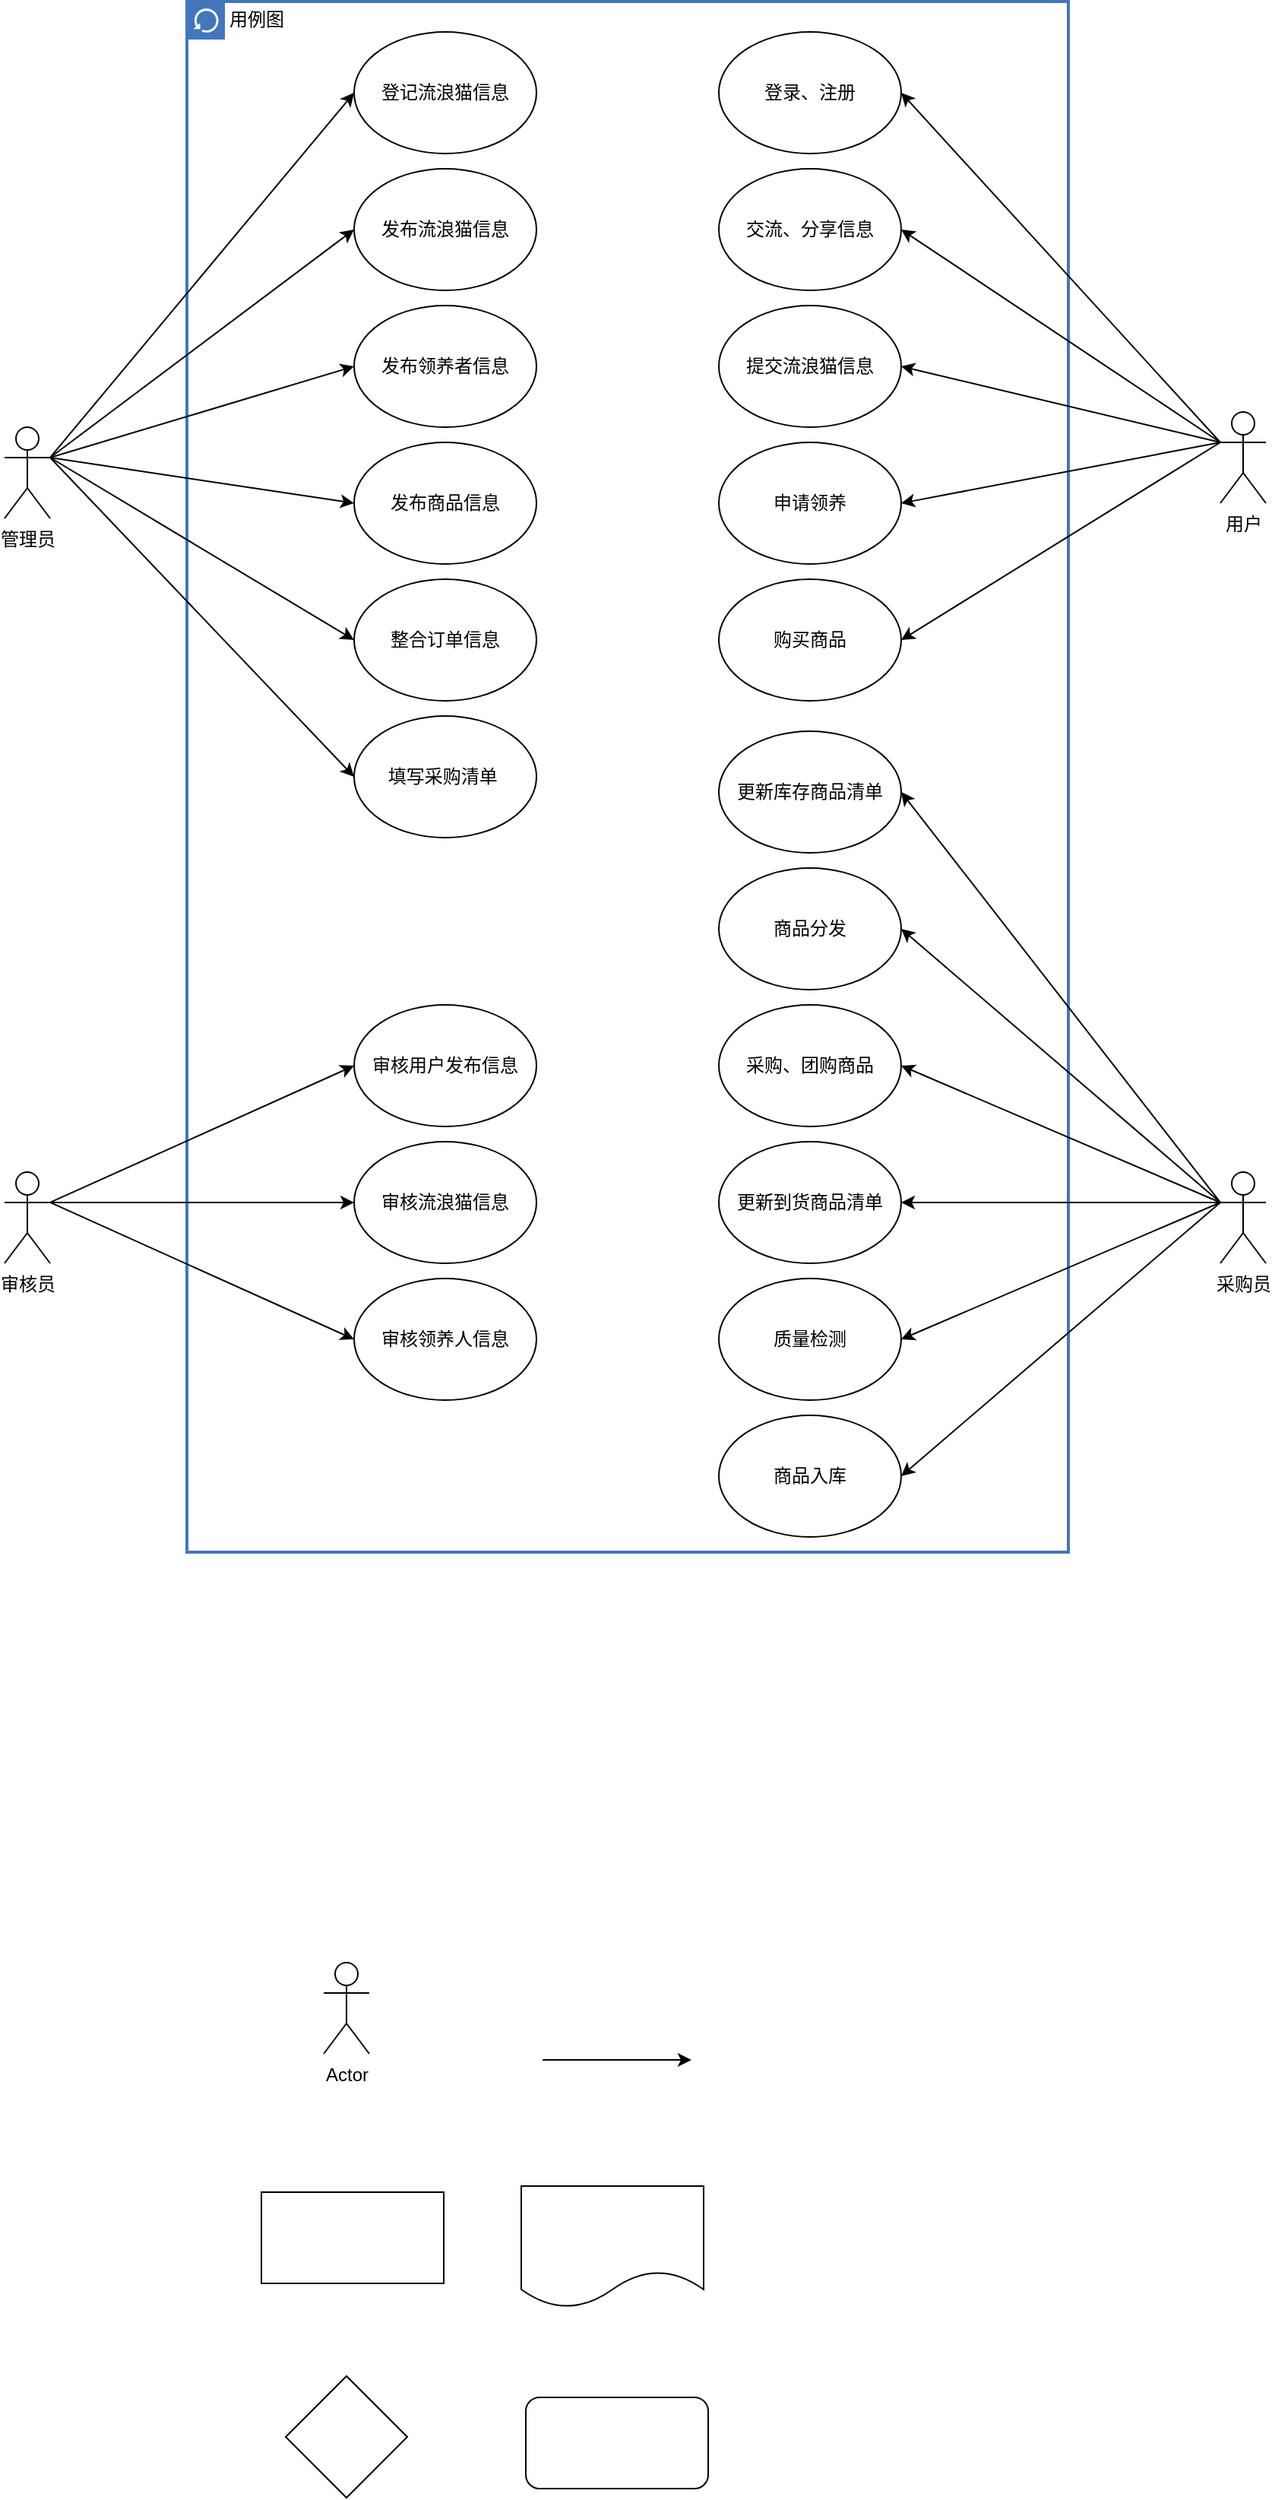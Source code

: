 <mxfile version="22.1.7" type="github">
  <diagram name="Page-1" id="74e2e168-ea6b-b213-b513-2b3c1d86103e">
    <mxGraphModel dx="674" dy="1521" grid="0" gridSize="10" guides="1" tooltips="1" connect="1" arrows="1" fold="1" page="1" pageScale="1" pageWidth="1100" pageHeight="850" background="none" math="0" shadow="0">
      <root>
        <mxCell id="0" />
        <mxCell id="1" parent="0" />
        <mxCell id="gNcCsbQKsaVJ5BiIyDdV-1" value="管理员" style="shape=umlActor;verticalLabelPosition=bottom;verticalAlign=top;html=1;outlineConnect=0;" parent="1" vertex="1">
          <mxGeometry x="140" y="280" width="30" height="60" as="geometry" />
        </mxCell>
        <mxCell id="gNcCsbQKsaVJ5BiIyDdV-2" value="审核员" style="shape=umlActor;verticalLabelPosition=bottom;verticalAlign=top;html=1;outlineConnect=0;" parent="1" vertex="1">
          <mxGeometry x="140" y="770" width="30" height="60" as="geometry" />
        </mxCell>
        <mxCell id="gNcCsbQKsaVJ5BiIyDdV-3" value="用户" style="shape=umlActor;verticalLabelPosition=bottom;verticalAlign=top;html=1;outlineConnect=0;" parent="1" vertex="1">
          <mxGeometry x="940" y="270" width="30" height="60" as="geometry" />
        </mxCell>
        <mxCell id="gNcCsbQKsaVJ5BiIyDdV-4" value="采购员" style="shape=umlActor;verticalLabelPosition=bottom;verticalAlign=top;html=1;outlineConnect=0;" parent="1" vertex="1">
          <mxGeometry x="940" y="770" width="30" height="60" as="geometry" />
        </mxCell>
        <mxCell id="gNcCsbQKsaVJ5BiIyDdV-9" value="用例图" style="shape=mxgraph.ibm.box;prType=classic;fontStyle=0;verticalAlign=top;align=left;spacingLeft=32;spacingTop=4;fillColor=none;rounded=0;whiteSpace=wrap;html=1;strokeColor=#4376BB;strokeWidth=2;dashed=0;container=1;spacing=-4;collapsible=0;expand=0;recursiveResize=0;" parent="1" vertex="1">
          <mxGeometry x="260" width="580" height="1020" as="geometry" />
        </mxCell>
        <mxCell id="gNcCsbQKsaVJ5BiIyDdV-13" value="登记流浪猫信息" style="ellipse;whiteSpace=wrap;html=1;" parent="gNcCsbQKsaVJ5BiIyDdV-9" vertex="1">
          <mxGeometry x="110" y="20" width="120" height="80" as="geometry" />
        </mxCell>
        <mxCell id="gNcCsbQKsaVJ5BiIyDdV-14" value="发布流浪猫信息" style="ellipse;whiteSpace=wrap;html=1;" parent="gNcCsbQKsaVJ5BiIyDdV-9" vertex="1">
          <mxGeometry x="110" y="110" width="120" height="80" as="geometry" />
        </mxCell>
        <mxCell id="gNcCsbQKsaVJ5BiIyDdV-18" value="发布领养者信息" style="ellipse;whiteSpace=wrap;html=1;" parent="gNcCsbQKsaVJ5BiIyDdV-9" vertex="1">
          <mxGeometry x="110" y="200" width="120" height="80" as="geometry" />
        </mxCell>
        <mxCell id="gNcCsbQKsaVJ5BiIyDdV-19" value="发布商品信息" style="ellipse;whiteSpace=wrap;html=1;" parent="gNcCsbQKsaVJ5BiIyDdV-9" vertex="1">
          <mxGeometry x="110" y="290" width="120" height="80" as="geometry" />
        </mxCell>
        <mxCell id="gNcCsbQKsaVJ5BiIyDdV-20" value="整合订单信息" style="ellipse;whiteSpace=wrap;html=1;" parent="gNcCsbQKsaVJ5BiIyDdV-9" vertex="1">
          <mxGeometry x="110" y="380" width="120" height="80" as="geometry" />
        </mxCell>
        <mxCell id="gNcCsbQKsaVJ5BiIyDdV-21" value="填写采购清单&amp;nbsp;" style="ellipse;whiteSpace=wrap;html=1;" parent="gNcCsbQKsaVJ5BiIyDdV-9" vertex="1">
          <mxGeometry x="110" y="470" width="120" height="80" as="geometry" />
        </mxCell>
        <mxCell id="gNcCsbQKsaVJ5BiIyDdV-34" value="审核用户发布信息" style="ellipse;whiteSpace=wrap;html=1;" parent="gNcCsbQKsaVJ5BiIyDdV-9" vertex="1">
          <mxGeometry x="110" y="660" width="120" height="80" as="geometry" />
        </mxCell>
        <mxCell id="gNcCsbQKsaVJ5BiIyDdV-37" value="审核流浪猫信息" style="ellipse;whiteSpace=wrap;html=1;" parent="gNcCsbQKsaVJ5BiIyDdV-9" vertex="1">
          <mxGeometry x="110" y="750" width="120" height="80" as="geometry" />
        </mxCell>
        <mxCell id="gNcCsbQKsaVJ5BiIyDdV-38" value="审核领养人信息" style="ellipse;whiteSpace=wrap;html=1;" parent="gNcCsbQKsaVJ5BiIyDdV-9" vertex="1">
          <mxGeometry x="110" y="840" width="120" height="80" as="geometry" />
        </mxCell>
        <mxCell id="gNcCsbQKsaVJ5BiIyDdV-42" value="登录、注册" style="ellipse;whiteSpace=wrap;html=1;" parent="gNcCsbQKsaVJ5BiIyDdV-9" vertex="1">
          <mxGeometry x="350" y="20" width="120" height="80" as="geometry" />
        </mxCell>
        <mxCell id="gNcCsbQKsaVJ5BiIyDdV-43" value="交流、分享信息" style="ellipse;whiteSpace=wrap;html=1;" parent="gNcCsbQKsaVJ5BiIyDdV-9" vertex="1">
          <mxGeometry x="350" y="110" width="120" height="80" as="geometry" />
        </mxCell>
        <mxCell id="gNcCsbQKsaVJ5BiIyDdV-44" value="提交流浪猫信息" style="ellipse;whiteSpace=wrap;html=1;" parent="gNcCsbQKsaVJ5BiIyDdV-9" vertex="1">
          <mxGeometry x="350" y="200" width="120" height="80" as="geometry" />
        </mxCell>
        <mxCell id="gNcCsbQKsaVJ5BiIyDdV-45" value="申请领养" style="ellipse;whiteSpace=wrap;html=1;" parent="gNcCsbQKsaVJ5BiIyDdV-9" vertex="1">
          <mxGeometry x="350" y="290" width="120" height="80" as="geometry" />
        </mxCell>
        <mxCell id="gNcCsbQKsaVJ5BiIyDdV-47" value="购买商品" style="ellipse;whiteSpace=wrap;html=1;" parent="gNcCsbQKsaVJ5BiIyDdV-9" vertex="1">
          <mxGeometry x="350" y="380" width="120" height="80" as="geometry" />
        </mxCell>
        <mxCell id="gNcCsbQKsaVJ5BiIyDdV-57" value="采购、团购商品" style="ellipse;whiteSpace=wrap;html=1;" parent="gNcCsbQKsaVJ5BiIyDdV-9" vertex="1">
          <mxGeometry x="350" y="660" width="120" height="80" as="geometry" />
        </mxCell>
        <mxCell id="gNcCsbQKsaVJ5BiIyDdV-58" value="更新到货商品清单" style="ellipse;whiteSpace=wrap;html=1;" parent="gNcCsbQKsaVJ5BiIyDdV-9" vertex="1">
          <mxGeometry x="350" y="750" width="120" height="80" as="geometry" />
        </mxCell>
        <mxCell id="gNcCsbQKsaVJ5BiIyDdV-59" value="质量检测" style="ellipse;whiteSpace=wrap;html=1;" parent="gNcCsbQKsaVJ5BiIyDdV-9" vertex="1">
          <mxGeometry x="350" y="840" width="120" height="80" as="geometry" />
        </mxCell>
        <mxCell id="gNcCsbQKsaVJ5BiIyDdV-60" value="商品入库" style="ellipse;whiteSpace=wrap;html=1;" parent="gNcCsbQKsaVJ5BiIyDdV-9" vertex="1">
          <mxGeometry x="350" y="930" width="120" height="80" as="geometry" />
        </mxCell>
        <mxCell id="XzpkJVxkmOIdcj5frzw8-1" value="商品分发" style="ellipse;whiteSpace=wrap;html=1;" vertex="1" parent="gNcCsbQKsaVJ5BiIyDdV-9">
          <mxGeometry x="350" y="570" width="120" height="80" as="geometry" />
        </mxCell>
        <mxCell id="XzpkJVxkmOIdcj5frzw8-2" value="更新库存商品清单" style="ellipse;whiteSpace=wrap;html=1;" vertex="1" parent="gNcCsbQKsaVJ5BiIyDdV-9">
          <mxGeometry x="350" y="480" width="120" height="80" as="geometry" />
        </mxCell>
        <mxCell id="gNcCsbQKsaVJ5BiIyDdV-24" value="" style="endArrow=classic;html=1;rounded=0;exitX=1;exitY=0.333;exitDx=0;exitDy=0;exitPerimeter=0;entryX=0;entryY=0.5;entryDx=0;entryDy=0;" parent="1" source="gNcCsbQKsaVJ5BiIyDdV-1" target="gNcCsbQKsaVJ5BiIyDdV-13" edge="1">
          <mxGeometry width="50" height="50" relative="1" as="geometry">
            <mxPoint x="600" y="570" as="sourcePoint" />
            <mxPoint x="610" y="500" as="targetPoint" />
          </mxGeometry>
        </mxCell>
        <mxCell id="gNcCsbQKsaVJ5BiIyDdV-25" value="" style="endArrow=classic;html=1;rounded=0;exitX=1;exitY=0.333;exitDx=0;exitDy=0;exitPerimeter=0;entryX=0;entryY=0.5;entryDx=0;entryDy=0;" parent="1" source="gNcCsbQKsaVJ5BiIyDdV-1" target="gNcCsbQKsaVJ5BiIyDdV-14" edge="1">
          <mxGeometry width="50" height="50" relative="1" as="geometry">
            <mxPoint x="600" y="570" as="sourcePoint" />
            <mxPoint x="650" y="520" as="targetPoint" />
          </mxGeometry>
        </mxCell>
        <mxCell id="gNcCsbQKsaVJ5BiIyDdV-26" value="" style="endArrow=classic;html=1;rounded=0;entryX=0;entryY=0.5;entryDx=0;entryDy=0;" parent="1" target="gNcCsbQKsaVJ5BiIyDdV-18" edge="1">
          <mxGeometry width="50" height="50" relative="1" as="geometry">
            <mxPoint x="170" y="300" as="sourcePoint" />
            <mxPoint x="650" y="520" as="targetPoint" />
          </mxGeometry>
        </mxCell>
        <mxCell id="gNcCsbQKsaVJ5BiIyDdV-27" value="" style="endArrow=classic;html=1;rounded=0;entryX=0;entryY=0.5;entryDx=0;entryDy=0;" parent="1" target="gNcCsbQKsaVJ5BiIyDdV-19" edge="1">
          <mxGeometry width="50" height="50" relative="1" as="geometry">
            <mxPoint x="170" y="300" as="sourcePoint" />
            <mxPoint x="650" y="520" as="targetPoint" />
          </mxGeometry>
        </mxCell>
        <mxCell id="gNcCsbQKsaVJ5BiIyDdV-28" value="" style="endArrow=classic;html=1;rounded=0;entryX=0;entryY=0.5;entryDx=0;entryDy=0;" parent="1" target="gNcCsbQKsaVJ5BiIyDdV-20" edge="1">
          <mxGeometry width="50" height="50" relative="1" as="geometry">
            <mxPoint x="170" y="300" as="sourcePoint" />
            <mxPoint x="650" y="520" as="targetPoint" />
          </mxGeometry>
        </mxCell>
        <mxCell id="gNcCsbQKsaVJ5BiIyDdV-29" value="" style="endArrow=classic;html=1;rounded=0;entryX=0;entryY=0.5;entryDx=0;entryDy=0;" parent="1" target="gNcCsbQKsaVJ5BiIyDdV-21" edge="1">
          <mxGeometry width="50" height="50" relative="1" as="geometry">
            <mxPoint x="170" y="300" as="sourcePoint" />
            <mxPoint x="650" y="520" as="targetPoint" />
          </mxGeometry>
        </mxCell>
        <mxCell id="gNcCsbQKsaVJ5BiIyDdV-39" value="" style="endArrow=classic;html=1;rounded=0;exitX=1;exitY=0.333;exitDx=0;exitDy=0;exitPerimeter=0;entryX=0;entryY=0.5;entryDx=0;entryDy=0;" parent="1" source="gNcCsbQKsaVJ5BiIyDdV-2" target="gNcCsbQKsaVJ5BiIyDdV-34" edge="1">
          <mxGeometry width="50" height="50" relative="1" as="geometry">
            <mxPoint x="810" y="1120" as="sourcePoint" />
            <mxPoint x="860" y="1070" as="targetPoint" />
          </mxGeometry>
        </mxCell>
        <mxCell id="gNcCsbQKsaVJ5BiIyDdV-40" value="" style="endArrow=classic;html=1;rounded=0;exitX=1;exitY=0.333;exitDx=0;exitDy=0;exitPerimeter=0;entryX=0;entryY=0.5;entryDx=0;entryDy=0;" parent="1" source="gNcCsbQKsaVJ5BiIyDdV-2" target="gNcCsbQKsaVJ5BiIyDdV-37" edge="1">
          <mxGeometry width="50" height="50" relative="1" as="geometry">
            <mxPoint x="810" y="1120" as="sourcePoint" />
            <mxPoint x="860" y="1070" as="targetPoint" />
          </mxGeometry>
        </mxCell>
        <mxCell id="gNcCsbQKsaVJ5BiIyDdV-41" value="" style="endArrow=classic;html=1;rounded=0;exitX=1;exitY=0.333;exitDx=0;exitDy=0;exitPerimeter=0;entryX=0;entryY=0.5;entryDx=0;entryDy=0;" parent="1" source="gNcCsbQKsaVJ5BiIyDdV-2" target="gNcCsbQKsaVJ5BiIyDdV-38" edge="1">
          <mxGeometry width="50" height="50" relative="1" as="geometry">
            <mxPoint x="540" y="950" as="sourcePoint" />
            <mxPoint x="590" y="900" as="targetPoint" />
          </mxGeometry>
        </mxCell>
        <mxCell id="gNcCsbQKsaVJ5BiIyDdV-51" value="" style="endArrow=classic;html=1;rounded=0;entryX=1;entryY=0.5;entryDx=0;entryDy=0;" parent="1" target="gNcCsbQKsaVJ5BiIyDdV-47" edge="1">
          <mxGeometry width="50" height="50" relative="1" as="geometry">
            <mxPoint x="940" y="290" as="sourcePoint" />
            <mxPoint x="1090" y="460" as="targetPoint" />
          </mxGeometry>
        </mxCell>
        <mxCell id="gNcCsbQKsaVJ5BiIyDdV-53" value="" style="endArrow=classic;html=1;rounded=0;entryX=1;entryY=0.5;entryDx=0;entryDy=0;exitX=0;exitY=0.333;exitDx=0;exitDy=0;exitPerimeter=0;" parent="1" source="gNcCsbQKsaVJ5BiIyDdV-3" target="gNcCsbQKsaVJ5BiIyDdV-45" edge="1">
          <mxGeometry width="50" height="50" relative="1" as="geometry">
            <mxPoint x="1040" y="510" as="sourcePoint" />
            <mxPoint x="1090" y="460" as="targetPoint" />
          </mxGeometry>
        </mxCell>
        <mxCell id="gNcCsbQKsaVJ5BiIyDdV-54" value="" style="endArrow=classic;html=1;rounded=0;entryX=1;entryY=0.5;entryDx=0;entryDy=0;exitX=0;exitY=0.333;exitDx=0;exitDy=0;exitPerimeter=0;" parent="1" source="gNcCsbQKsaVJ5BiIyDdV-3" target="gNcCsbQKsaVJ5BiIyDdV-44" edge="1">
          <mxGeometry width="50" height="50" relative="1" as="geometry">
            <mxPoint x="1040" y="510" as="sourcePoint" />
            <mxPoint x="1090" y="460" as="targetPoint" />
          </mxGeometry>
        </mxCell>
        <mxCell id="gNcCsbQKsaVJ5BiIyDdV-55" value="" style="endArrow=classic;html=1;rounded=0;entryX=1;entryY=0.5;entryDx=0;entryDy=0;exitX=0;exitY=0.333;exitDx=0;exitDy=0;exitPerimeter=0;" parent="1" source="gNcCsbQKsaVJ5BiIyDdV-3" target="gNcCsbQKsaVJ5BiIyDdV-43" edge="1">
          <mxGeometry width="50" height="50" relative="1" as="geometry">
            <mxPoint x="1040" y="510" as="sourcePoint" />
            <mxPoint x="1090" y="460" as="targetPoint" />
          </mxGeometry>
        </mxCell>
        <mxCell id="gNcCsbQKsaVJ5BiIyDdV-56" value="" style="endArrow=classic;html=1;rounded=0;entryX=1;entryY=0.5;entryDx=0;entryDy=0;" parent="1" target="gNcCsbQKsaVJ5BiIyDdV-42" edge="1">
          <mxGeometry width="50" height="50" relative="1" as="geometry">
            <mxPoint x="940" y="290" as="sourcePoint" />
            <mxPoint x="900" y="50" as="targetPoint" />
          </mxGeometry>
        </mxCell>
        <mxCell id="gNcCsbQKsaVJ5BiIyDdV-61" value="" style="endArrow=classic;html=1;rounded=0;entryX=1;entryY=0.5;entryDx=0;entryDy=0;exitX=0;exitY=0.333;exitDx=0;exitDy=0;exitPerimeter=0;" parent="1" source="gNcCsbQKsaVJ5BiIyDdV-4" target="gNcCsbQKsaVJ5BiIyDdV-57" edge="1">
          <mxGeometry width="50" height="50" relative="1" as="geometry">
            <mxPoint x="960" y="880" as="sourcePoint" />
            <mxPoint x="1010" y="830" as="targetPoint" />
          </mxGeometry>
        </mxCell>
        <mxCell id="gNcCsbQKsaVJ5BiIyDdV-62" value="" style="endArrow=classic;html=1;rounded=0;entryX=1;entryY=0.5;entryDx=0;entryDy=0;exitX=0;exitY=0.333;exitDx=0;exitDy=0;exitPerimeter=0;" parent="1" source="gNcCsbQKsaVJ5BiIyDdV-4" target="gNcCsbQKsaVJ5BiIyDdV-58" edge="1">
          <mxGeometry width="50" height="50" relative="1" as="geometry">
            <mxPoint x="960" y="1130" as="sourcePoint" />
            <mxPoint x="1010" y="1080" as="targetPoint" />
          </mxGeometry>
        </mxCell>
        <mxCell id="gNcCsbQKsaVJ5BiIyDdV-63" value="" style="endArrow=classic;html=1;rounded=0;entryX=1;entryY=0.5;entryDx=0;entryDy=0;exitX=0;exitY=0.333;exitDx=0;exitDy=0;exitPerimeter=0;" parent="1" source="gNcCsbQKsaVJ5BiIyDdV-4" target="gNcCsbQKsaVJ5BiIyDdV-59" edge="1">
          <mxGeometry width="50" height="50" relative="1" as="geometry">
            <mxPoint x="960" y="1130" as="sourcePoint" />
            <mxPoint x="1010" y="1080" as="targetPoint" />
          </mxGeometry>
        </mxCell>
        <mxCell id="gNcCsbQKsaVJ5BiIyDdV-64" value="" style="endArrow=classic;html=1;rounded=0;entryX=1;entryY=0.5;entryDx=0;entryDy=0;exitX=0;exitY=0.333;exitDx=0;exitDy=0;exitPerimeter=0;" parent="1" target="gNcCsbQKsaVJ5BiIyDdV-60" edge="1" source="gNcCsbQKsaVJ5BiIyDdV-4">
          <mxGeometry width="50" height="50" relative="1" as="geometry">
            <mxPoint x="940" y="900" as="sourcePoint" />
            <mxPoint x="1010" y="1080" as="targetPoint" />
          </mxGeometry>
        </mxCell>
        <mxCell id="XzpkJVxkmOIdcj5frzw8-3" value="" style="endArrow=classic;html=1;rounded=0;entryX=1;entryY=0.5;entryDx=0;entryDy=0;exitX=0;exitY=0.333;exitDx=0;exitDy=0;exitPerimeter=0;" edge="1" parent="1" source="gNcCsbQKsaVJ5BiIyDdV-4" target="XzpkJVxkmOIdcj5frzw8-2">
          <mxGeometry width="50" height="50" relative="1" as="geometry">
            <mxPoint x="940" y="900" as="sourcePoint" />
            <mxPoint x="520" y="600" as="targetPoint" />
          </mxGeometry>
        </mxCell>
        <mxCell id="XzpkJVxkmOIdcj5frzw8-5" value="" style="endArrow=classic;html=1;rounded=0;exitX=0;exitY=0.333;exitDx=0;exitDy=0;exitPerimeter=0;entryX=1;entryY=0.5;entryDx=0;entryDy=0;" edge="1" parent="1" source="gNcCsbQKsaVJ5BiIyDdV-4" target="XzpkJVxkmOIdcj5frzw8-1">
          <mxGeometry width="50" height="50" relative="1" as="geometry">
            <mxPoint x="470" y="650" as="sourcePoint" />
            <mxPoint x="520" y="600" as="targetPoint" />
          </mxGeometry>
        </mxCell>
        <mxCell id="XzpkJVxkmOIdcj5frzw8-7" value="Actor" style="shape=umlActor;verticalLabelPosition=bottom;verticalAlign=top;html=1;outlineConnect=0;" vertex="1" parent="1">
          <mxGeometry x="350" y="1290" width="30" height="60" as="geometry" />
        </mxCell>
        <mxCell id="XzpkJVxkmOIdcj5frzw8-9" value="" style="rounded=0;whiteSpace=wrap;html=1;" vertex="1" parent="1">
          <mxGeometry x="309" y="1441" width="120" height="60" as="geometry" />
        </mxCell>
        <mxCell id="XzpkJVxkmOIdcj5frzw8-10" value="" style="shape=document;whiteSpace=wrap;html=1;boundedLbl=1;" vertex="1" parent="1">
          <mxGeometry x="480" y="1437" width="120" height="80" as="geometry" />
        </mxCell>
        <mxCell id="XzpkJVxkmOIdcj5frzw8-11" value="" style="rhombus;whiteSpace=wrap;html=1;" vertex="1" parent="1">
          <mxGeometry x="325" y="1562" width="80" height="80" as="geometry" />
        </mxCell>
        <mxCell id="XzpkJVxkmOIdcj5frzw8-12" value="" style="rounded=1;whiteSpace=wrap;html=1;" vertex="1" parent="1">
          <mxGeometry x="483" y="1576" width="120" height="60" as="geometry" />
        </mxCell>
        <mxCell id="XzpkJVxkmOIdcj5frzw8-13" value="" style="endArrow=classic;html=1;rounded=0;" edge="1" parent="1">
          <mxGeometry width="50" height="50" relative="1" as="geometry">
            <mxPoint x="494" y="1354" as="sourcePoint" />
            <mxPoint x="592" y="1354" as="targetPoint" />
          </mxGeometry>
        </mxCell>
      </root>
    </mxGraphModel>
  </diagram>
</mxfile>
